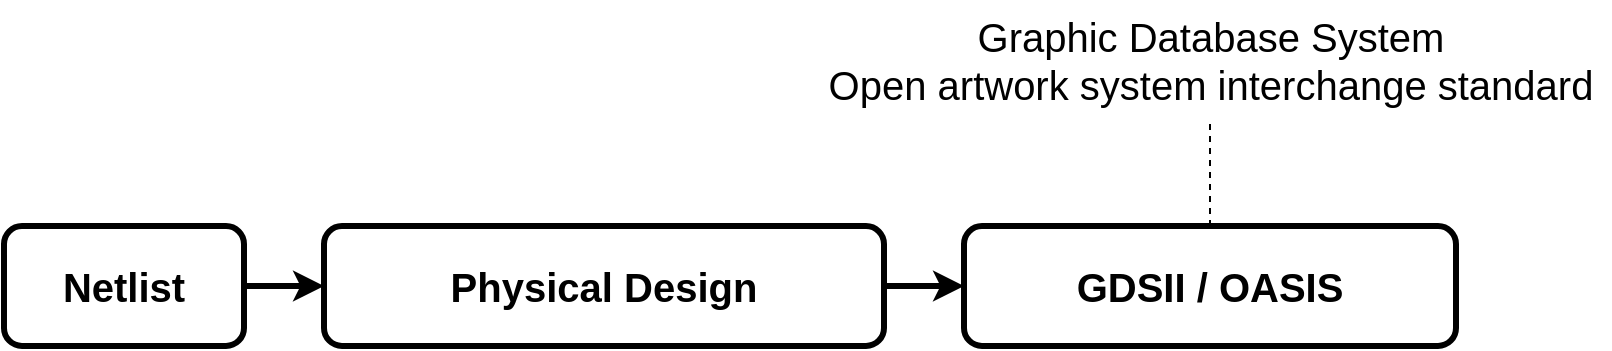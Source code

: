 <mxfile version="26.2.13">
  <diagram name="Page-1" id="OtNDVNuHRLUTiC2iikyV">
    <mxGraphModel dx="1099" dy="655" grid="0" gridSize="10" guides="1" tooltips="1" connect="1" arrows="1" fold="1" page="1" pageScale="1" pageWidth="850" pageHeight="1100" math="0" shadow="0">
      <root>
        <mxCell id="0" />
        <mxCell id="1" parent="0" />
        <mxCell id="SnrJZG7Lg1qoziRaMF_--9" value="" style="edgeStyle=orthogonalEdgeStyle;rounded=0;orthogonalLoop=1;jettySize=auto;html=1;fontSize=20;strokeWidth=3;fontStyle=1" edge="1" parent="1" source="SnrJZG7Lg1qoziRaMF_--4" target="SnrJZG7Lg1qoziRaMF_--5">
          <mxGeometry relative="1" as="geometry" />
        </mxCell>
        <mxCell id="SnrJZG7Lg1qoziRaMF_--4" value="Netlist" style="rounded=1;whiteSpace=wrap;html=1;fontSize=20;strokeWidth=3;fontStyle=1" vertex="1" parent="1">
          <mxGeometry x="32" y="253" width="120" height="60" as="geometry" />
        </mxCell>
        <mxCell id="SnrJZG7Lg1qoziRaMF_--11" style="rounded=0;orthogonalLoop=1;jettySize=auto;html=1;entryX=0;entryY=0.5;entryDx=0;entryDy=0;fontSize=20;strokeWidth=3;fontStyle=1" edge="1" parent="1" source="SnrJZG7Lg1qoziRaMF_--5" target="SnrJZG7Lg1qoziRaMF_--6">
          <mxGeometry relative="1" as="geometry" />
        </mxCell>
        <mxCell id="SnrJZG7Lg1qoziRaMF_--5" value="Physical Design" style="rounded=1;whiteSpace=wrap;html=1;fontSize=20;strokeWidth=3;fontStyle=1" vertex="1" parent="1">
          <mxGeometry x="192" y="253" width="280" height="60" as="geometry" />
        </mxCell>
        <mxCell id="SnrJZG7Lg1qoziRaMF_--12" value="" style="edgeStyle=orthogonalEdgeStyle;rounded=0;orthogonalLoop=1;jettySize=auto;html=1;dashed=1;endArrow=none;startFill=0;" edge="1" parent="1" source="SnrJZG7Lg1qoziRaMF_--6" target="SnrJZG7Lg1qoziRaMF_--8">
          <mxGeometry relative="1" as="geometry" />
        </mxCell>
        <mxCell id="SnrJZG7Lg1qoziRaMF_--6" value="GDSII /&amp;nbsp;&lt;span style=&quot;background-color: transparent; color: light-dark(rgb(0, 0, 0), rgb(255, 255, 255));&quot;&gt;OASIS&lt;/span&gt;" style="rounded=1;whiteSpace=wrap;html=1;fontSize=20;strokeWidth=3;fontStyle=1" vertex="1" parent="1">
          <mxGeometry x="512" y="253" width="246" height="60" as="geometry" />
        </mxCell>
        <mxCell id="SnrJZG7Lg1qoziRaMF_--8" value="&lt;div&gt;Graphic Database System&lt;/div&gt;&lt;div&gt;Open artwork system interchange standard&lt;/div&gt;" style="text;html=1;align=center;verticalAlign=middle;resizable=0;points=[];autosize=1;strokeColor=none;fillColor=none;fontSize=20;" vertex="1" parent="1">
          <mxGeometry x="435" y="140" width="400" height="60" as="geometry" />
        </mxCell>
      </root>
    </mxGraphModel>
  </diagram>
</mxfile>
